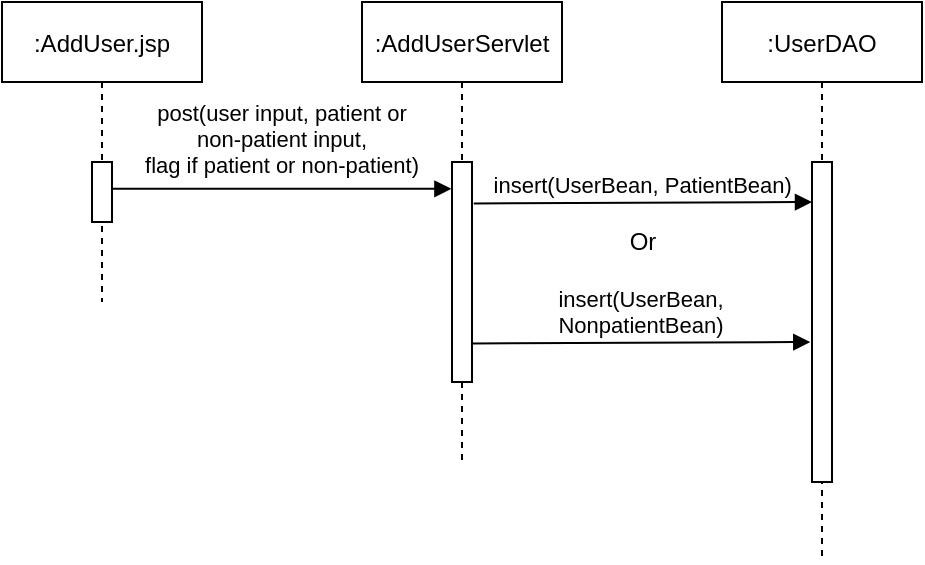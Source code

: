 <mxfile version="20.0.4" type="github">
  <diagram id="kgpKYQtTHZ0yAKxKKP6v" name="Page-1">
    <mxGraphModel dx="609" dy="447" grid="1" gridSize="10" guides="1" tooltips="1" connect="1" arrows="1" fold="1" page="1" pageScale="1" pageWidth="850" pageHeight="1100" math="0" shadow="0">
      <root>
        <mxCell id="0" />
        <mxCell id="1" parent="0" />
        <mxCell id="3nuBFxr9cyL0pnOWT2aG-1" value=":AddUser.jsp" style="shape=umlLifeline;perimeter=lifelinePerimeter;container=1;collapsible=0;recursiveResize=0;rounded=0;shadow=0;strokeWidth=1;" parent="1" vertex="1">
          <mxGeometry x="120" y="60" width="100" height="150" as="geometry" />
        </mxCell>
        <mxCell id="3nuBFxr9cyL0pnOWT2aG-2" value="" style="points=[];perimeter=orthogonalPerimeter;rounded=0;shadow=0;strokeWidth=1;" parent="3nuBFxr9cyL0pnOWT2aG-1" vertex="1">
          <mxGeometry x="45" y="80" width="10" height="30" as="geometry" />
        </mxCell>
        <mxCell id="3nuBFxr9cyL0pnOWT2aG-5" value=":AddUserServlet" style="shape=umlLifeline;perimeter=lifelinePerimeter;container=1;collapsible=0;recursiveResize=0;rounded=0;shadow=0;strokeWidth=1;" parent="1" vertex="1">
          <mxGeometry x="300" y="60" width="100" height="230" as="geometry" />
        </mxCell>
        <mxCell id="3nuBFxr9cyL0pnOWT2aG-6" value="" style="points=[];perimeter=orthogonalPerimeter;rounded=0;shadow=0;strokeWidth=1;" parent="3nuBFxr9cyL0pnOWT2aG-5" vertex="1">
          <mxGeometry x="45" y="80" width="10" height="110" as="geometry" />
        </mxCell>
        <mxCell id="3nuBFxr9cyL0pnOWT2aG-8" value="post(user input, patient or &#xa;non-patient input, &#xa;flag if patient or non-patient)" style="verticalAlign=bottom;endArrow=block;entryX=-0.029;entryY=0.122;shadow=0;strokeWidth=1;entryDx=0;entryDy=0;entryPerimeter=0;" parent="1" source="3nuBFxr9cyL0pnOWT2aG-2" target="3nuBFxr9cyL0pnOWT2aG-6" edge="1">
          <mxGeometry x="0.002" y="3" relative="1" as="geometry">
            <mxPoint x="275" y="160" as="sourcePoint" />
            <mxPoint as="offset" />
          </mxGeometry>
        </mxCell>
        <mxCell id="74xl2ph6hk8mTC_TcE07-2" value=":UserDAO" style="shape=umlLifeline;perimeter=lifelinePerimeter;container=1;collapsible=0;recursiveResize=0;rounded=0;shadow=0;strokeWidth=1;" parent="1" vertex="1">
          <mxGeometry x="480" y="60" width="100" height="280" as="geometry" />
        </mxCell>
        <mxCell id="74xl2ph6hk8mTC_TcE07-3" value="" style="points=[];perimeter=orthogonalPerimeter;rounded=0;shadow=0;strokeWidth=1;" parent="74xl2ph6hk8mTC_TcE07-2" vertex="1">
          <mxGeometry x="45" y="80" width="10" height="160" as="geometry" />
        </mxCell>
        <mxCell id="03laQlcL5gJYu58vcYz_-1" value="insert(UserBean, PatientBean)" style="verticalAlign=bottom;endArrow=block;entryX=-0.029;entryY=0.122;shadow=0;strokeWidth=1;exitX=1.057;exitY=0.159;exitDx=0;exitDy=0;exitPerimeter=0;entryDx=0;entryDy=0;entryPerimeter=0;" edge="1" parent="74xl2ph6hk8mTC_TcE07-2">
          <mxGeometry x="-0.002" relative="1" as="geometry">
            <mxPoint x="-124.14" y="100.69" as="sourcePoint" />
            <mxPoint as="offset" />
            <mxPoint x="45" y="100.0" as="targetPoint" />
          </mxGeometry>
        </mxCell>
        <mxCell id="03laQlcL5gJYu58vcYz_-4" value="Or" style="text;html=1;align=center;verticalAlign=middle;resizable=0;points=[];autosize=1;strokeColor=none;fillColor=none;" vertex="1" parent="1">
          <mxGeometry x="420" y="165" width="40" height="30" as="geometry" />
        </mxCell>
        <mxCell id="03laQlcL5gJYu58vcYz_-3" value="insert(UserBean, &#xa;NonpatientBean)" style="verticalAlign=bottom;endArrow=block;entryX=-0.029;entryY=0.122;shadow=0;strokeWidth=1;exitX=1.057;exitY=0.159;exitDx=0;exitDy=0;exitPerimeter=0;entryDx=0;entryDy=0;entryPerimeter=0;" edge="1" parent="1">
          <mxGeometry x="-0.002" relative="1" as="geometry">
            <mxPoint x="355" y="230.69" as="sourcePoint" />
            <mxPoint as="offset" />
            <mxPoint x="524.14" y="230" as="targetPoint" />
          </mxGeometry>
        </mxCell>
      </root>
    </mxGraphModel>
  </diagram>
</mxfile>
